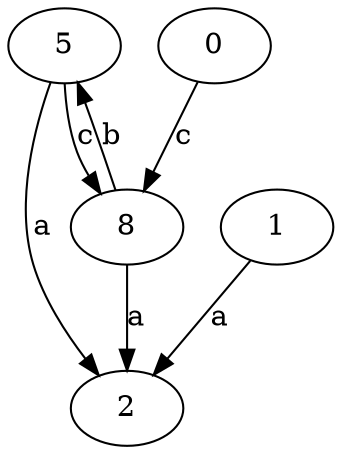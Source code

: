 strict digraph  {
2;
0;
5;
1;
8;
0 -> 8  [label=c];
5 -> 2  [label=a];
5 -> 8  [label=c];
1 -> 2  [label=a];
8 -> 2  [label=a];
8 -> 5  [label=b];
}
